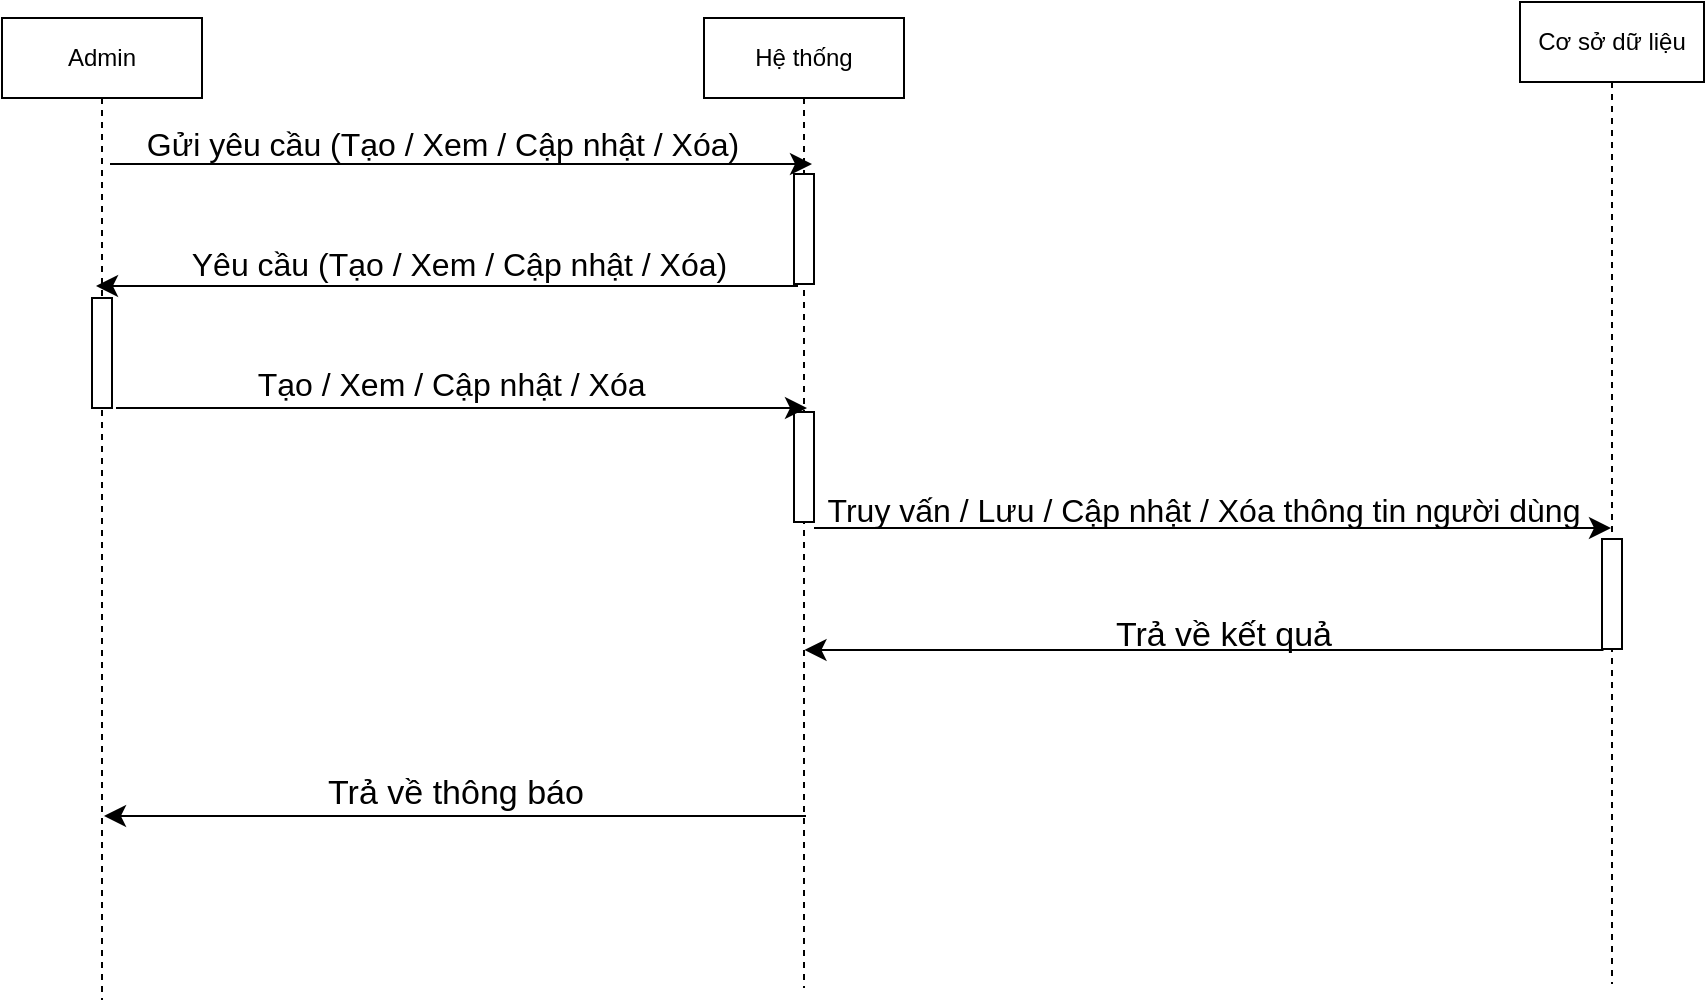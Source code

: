 <mxfile version="24.8.4">
  <diagram name="Page-1" id="HYa8TsJzX5coxKYPLVIB">
    <mxGraphModel grid="0" page="0" gridSize="10" guides="1" tooltips="1" connect="1" arrows="1" fold="1" pageScale="1" pageWidth="827" pageHeight="1169" math="0" shadow="0">
      <root>
        <mxCell id="0" />
        <mxCell id="1" parent="0" />
        <mxCell id="LyMKi4bHt5XV_cSvp2gQ-8" style="edgeStyle=none;curved=0;rounded=0;orthogonalLoop=1;jettySize=auto;html=1;fontSize=12;startSize=8;endSize=8;" edge="1" parent="1">
          <mxGeometry relative="1" as="geometry">
            <mxPoint x="-115" y="50" as="sourcePoint" />
            <mxPoint x="236" y="50" as="targetPoint" />
          </mxGeometry>
        </mxCell>
        <mxCell id="LyMKi4bHt5XV_cSvp2gQ-1" value="Admin" style="shape=umlLifeline;perimeter=lifelinePerimeter;whiteSpace=wrap;html=1;container=1;dropTarget=0;collapsible=0;recursiveResize=0;outlineConnect=0;portConstraint=eastwest;newEdgeStyle={&quot;curved&quot;:0,&quot;rounded&quot;:0};" vertex="1" parent="1">
          <mxGeometry x="-169" y="-23" width="100" height="491" as="geometry" />
        </mxCell>
        <mxCell id="LyMKi4bHt5XV_cSvp2gQ-2" value="" style="html=1;points=[[0,0,0,0,5],[0,1,0,0,-5],[1,0,0,0,5],[1,1,0,0,-5]];perimeter=orthogonalPerimeter;outlineConnect=0;targetShapes=umlLifeline;portConstraint=eastwest;newEdgeStyle={&quot;curved&quot;:0,&quot;rounded&quot;:0};" vertex="1" parent="LyMKi4bHt5XV_cSvp2gQ-1">
          <mxGeometry x="45" y="140" width="10" height="55" as="geometry" />
        </mxCell>
        <mxCell id="LyMKi4bHt5XV_cSvp2gQ-10" style="edgeStyle=none;curved=0;rounded=0;orthogonalLoop=1;jettySize=auto;html=1;fontSize=12;startSize=8;endSize=8;" edge="1" parent="1">
          <mxGeometry relative="1" as="geometry">
            <mxPoint x="229" y="111" as="sourcePoint" />
            <mxPoint x="-122" y="111" as="targetPoint" />
          </mxGeometry>
        </mxCell>
        <mxCell id="LyMKi4bHt5XV_cSvp2gQ-19" style="edgeStyle=none;curved=0;rounded=0;orthogonalLoop=1;jettySize=auto;html=1;fontSize=12;startSize=8;endSize=8;" edge="1" parent="1">
          <mxGeometry relative="1" as="geometry">
            <mxPoint x="233" y="376" as="sourcePoint" />
            <mxPoint x="-118" y="376" as="targetPoint" />
          </mxGeometry>
        </mxCell>
        <mxCell id="LyMKi4bHt5XV_cSvp2gQ-3" value="Hệ thống" style="shape=umlLifeline;perimeter=lifelinePerimeter;whiteSpace=wrap;html=1;container=1;dropTarget=0;collapsible=0;recursiveResize=0;outlineConnect=0;portConstraint=eastwest;newEdgeStyle={&quot;curved&quot;:0,&quot;rounded&quot;:0};" vertex="1" parent="1">
          <mxGeometry x="182" y="-23" width="100" height="485" as="geometry" />
        </mxCell>
        <mxCell id="LyMKi4bHt5XV_cSvp2gQ-4" value="" style="html=1;points=[[0,0,0,0,5],[0,1,0,0,-5],[1,0,0,0,5],[1,1,0,0,-5]];perimeter=orthogonalPerimeter;outlineConnect=0;targetShapes=umlLifeline;portConstraint=eastwest;newEdgeStyle={&quot;curved&quot;:0,&quot;rounded&quot;:0};" vertex="1" parent="LyMKi4bHt5XV_cSvp2gQ-3">
          <mxGeometry x="45" y="197" width="10" height="55" as="geometry" />
        </mxCell>
        <mxCell id="LyMKi4bHt5XV_cSvp2gQ-5" value="" style="html=1;points=[[0,0,0,0,5],[0,1,0,0,-5],[1,0,0,0,5],[1,1,0,0,-5]];perimeter=orthogonalPerimeter;outlineConnect=0;targetShapes=umlLifeline;portConstraint=eastwest;newEdgeStyle={&quot;curved&quot;:0,&quot;rounded&quot;:0};" vertex="1" parent="LyMKi4bHt5XV_cSvp2gQ-3">
          <mxGeometry x="45" y="78" width="10" height="55" as="geometry" />
        </mxCell>
        <mxCell id="LyMKi4bHt5XV_cSvp2gQ-6" value="Cơ sở dữ liệu" style="shape=umlLifeline;perimeter=lifelinePerimeter;whiteSpace=wrap;html=1;container=1;dropTarget=0;collapsible=0;recursiveResize=0;outlineConnect=0;portConstraint=eastwest;newEdgeStyle={&quot;curved&quot;:0,&quot;rounded&quot;:0};" vertex="1" parent="1">
          <mxGeometry x="590" y="-31" width="92" height="491" as="geometry" />
        </mxCell>
        <mxCell id="LyMKi4bHt5XV_cSvp2gQ-7" value="" style="html=1;points=[[0,0,0,0,5],[0,1,0,0,-5],[1,0,0,0,5],[1,1,0,0,-5]];perimeter=orthogonalPerimeter;outlineConnect=0;targetShapes=umlLifeline;portConstraint=eastwest;newEdgeStyle={&quot;curved&quot;:0,&quot;rounded&quot;:0};" vertex="1" parent="LyMKi4bHt5XV_cSvp2gQ-6">
          <mxGeometry x="41" y="268.5" width="10" height="55" as="geometry" />
        </mxCell>
        <mxCell id="LyMKi4bHt5XV_cSvp2gQ-9" value=" Gửi yêu cầu (Tạo / Xem / Cập nhật / Xóa)" style="text;strokeColor=none;fillColor=none;html=1;align=center;verticalAlign=middle;whiteSpace=wrap;rounded=0;fontSize=16;" vertex="1" parent="1">
          <mxGeometry x="-101" y="25" width="305" height="30" as="geometry" />
        </mxCell>
        <mxCell id="LyMKi4bHt5XV_cSvp2gQ-11" value="&amp;nbsp;Yêu cầu (Tạo / Xem / Cập nhật / Xóa)" style="text;strokeColor=none;fillColor=none;html=1;align=center;verticalAlign=middle;whiteSpace=wrap;rounded=0;fontSize=16;" vertex="1" parent="1">
          <mxGeometry x="-95" y="85" width="305" height="30" as="geometry" />
        </mxCell>
        <mxCell id="LyMKi4bHt5XV_cSvp2gQ-12" style="edgeStyle=none;curved=0;rounded=0;orthogonalLoop=1;jettySize=auto;html=1;fontSize=12;startSize=8;endSize=8;" edge="1" parent="1">
          <mxGeometry relative="1" as="geometry">
            <mxPoint x="-112" y="172" as="sourcePoint" />
            <mxPoint x="233.5" y="172" as="targetPoint" />
          </mxGeometry>
        </mxCell>
        <mxCell id="LyMKi4bHt5XV_cSvp2gQ-13" value="&amp;nbsp; Tạo / Xem / Cập nhật / Xóa" style="text;strokeColor=none;fillColor=none;html=1;align=center;verticalAlign=middle;whiteSpace=wrap;rounded=0;fontSize=16;" vertex="1" parent="1">
          <mxGeometry x="-101" y="145" width="305" height="30" as="geometry" />
        </mxCell>
        <mxCell id="LyMKi4bHt5XV_cSvp2gQ-14" style="edgeStyle=none;curved=0;rounded=0;orthogonalLoop=1;jettySize=auto;html=1;fontSize=12;startSize=8;endSize=8;" edge="1" parent="1">
          <mxGeometry relative="1" as="geometry">
            <mxPoint x="237" y="232" as="sourcePoint" />
            <mxPoint x="635.5" y="232" as="targetPoint" />
          </mxGeometry>
        </mxCell>
        <mxCell id="LyMKi4bHt5XV_cSvp2gQ-15" value="Truy vấn / Lưu / Cập nhật / Xóa thông tin người dùng" style="text;strokeColor=none;fillColor=none;html=1;align=center;verticalAlign=middle;whiteSpace=wrap;rounded=0;fontSize=16;" vertex="1" parent="1">
          <mxGeometry x="228" y="207.5" width="408" height="30" as="geometry" />
        </mxCell>
        <mxCell id="LyMKi4bHt5XV_cSvp2gQ-16" style="edgeStyle=none;curved=0;rounded=0;orthogonalLoop=1;jettySize=auto;html=1;fontSize=12;startSize=8;endSize=8;" edge="1" parent="1">
          <mxGeometry relative="1" as="geometry">
            <mxPoint x="631.75" y="293" as="sourcePoint" />
            <mxPoint x="232.25" y="293" as="targetPoint" />
          </mxGeometry>
        </mxCell>
        <mxCell id="LyMKi4bHt5XV_cSvp2gQ-17" value="Trả về kết quả" style="text;strokeColor=none;fillColor=none;html=1;align=center;verticalAlign=middle;whiteSpace=wrap;rounded=0;fontSize=17;" vertex="1" parent="1">
          <mxGeometry x="311" y="272" width="262" height="28" as="geometry" />
        </mxCell>
        <mxCell id="LyMKi4bHt5XV_cSvp2gQ-20" value="Trả về thông báo" style="text;strokeColor=none;fillColor=none;html=1;align=center;verticalAlign=middle;whiteSpace=wrap;rounded=0;fontSize=17;" vertex="1" parent="1">
          <mxGeometry x="-73.5" y="351" width="262" height="28" as="geometry" />
        </mxCell>
      </root>
    </mxGraphModel>
  </diagram>
</mxfile>
